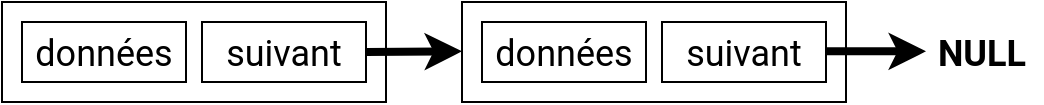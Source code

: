 <mxfile version="16.5.6" type="device"><diagram id="uS2pqMEqWUhLx6vajCAV" name="Page-1"><mxGraphModel dx="1422" dy="686" grid="1" gridSize="10" guides="1" tooltips="1" connect="1" arrows="1" fold="1" page="1" pageScale="1" pageWidth="850" pageHeight="1100" math="0" shadow="0"><root><mxCell id="0"/><mxCell id="1" parent="0"/><mxCell id="jKKwe19ZxfadC7UquqCz-1" value="" style="rounded=0;whiteSpace=wrap;html=1;fontSize=18;fontFamily=Roboto;fontSource=https%3A%2F%2Ffonts.googleapis.com%2Fcss%3Ffamily%3DRoboto;" vertex="1" parent="1"><mxGeometry x="40" y="40" width="192" height="50" as="geometry"/></mxCell><mxCell id="jKKwe19ZxfadC7UquqCz-2" value="&lt;font data-font-src=&quot;https://fonts.googleapis.com/css?family=Quicksand&quot;&gt;données&lt;/font&gt;" style="rounded=0;whiteSpace=wrap;html=1;fontSize=18;fontFamily=Roboto;fontSource=https%3A%2F%2Ffonts.googleapis.com%2Fcss%3Ffamily%3DRoboto;" vertex="1" parent="1"><mxGeometry x="50" y="50" width="82" height="30" as="geometry"/></mxCell><mxCell id="jKKwe19ZxfadC7UquqCz-3" value="&lt;font data-font-src=&quot;https://fonts.googleapis.com/css?family=Quicksand&quot;&gt;suivant&lt;/font&gt;" style="rounded=0;whiteSpace=wrap;html=1;fontSize=18;fontFamily=Roboto;fontSource=https%3A%2F%2Ffonts.googleapis.com%2Fcss%3Ffamily%3DRoboto;" vertex="1" parent="1"><mxGeometry x="140" y="50" width="82" height="30" as="geometry"/></mxCell><mxCell id="jKKwe19ZxfadC7UquqCz-4" value="" style="rounded=0;whiteSpace=wrap;html=1;fontSize=18;fontFamily=Roboto;fontSource=https%3A%2F%2Ffonts.googleapis.com%2Fcss%3Ffamily%3DRoboto;" vertex="1" parent="1"><mxGeometry x="270" y="40" width="192" height="50" as="geometry"/></mxCell><mxCell id="jKKwe19ZxfadC7UquqCz-5" value="&lt;font data-font-src=&quot;https://fonts.googleapis.com/css?family=Quicksand&quot;&gt;données&lt;/font&gt;" style="rounded=0;whiteSpace=wrap;html=1;fontSize=18;fontFamily=Roboto;fontSource=https%3A%2F%2Ffonts.googleapis.com%2Fcss%3Ffamily%3DRoboto;" vertex="1" parent="1"><mxGeometry x="280" y="50" width="82" height="30" as="geometry"/></mxCell><mxCell id="jKKwe19ZxfadC7UquqCz-6" value="&lt;font data-font-src=&quot;https://fonts.googleapis.com/css?family=Quicksand&quot;&gt;suivant&lt;br&gt;&lt;/font&gt;" style="rounded=0;whiteSpace=wrap;html=1;fontSize=18;fontFamily=Roboto;fontSource=https%3A%2F%2Ffonts.googleapis.com%2Fcss%3Ffamily%3DRoboto;" vertex="1" parent="1"><mxGeometry x="370" y="50" width="82" height="30" as="geometry"/></mxCell><mxCell id="jKKwe19ZxfadC7UquqCz-7" value="" style="endArrow=classic;html=1;rounded=0;fontSize=18;strokeWidth=4;fontFamily=Roboto;fontSource=https%3A%2F%2Ffonts.googleapis.com%2Fcss%3Ffamily%3DRoboto;" edge="1" parent="1"><mxGeometry width="50" height="50" relative="1" as="geometry"><mxPoint x="452" y="64.66" as="sourcePoint"/><mxPoint x="502" y="64.66" as="targetPoint"/></mxGeometry></mxCell><mxCell id="jKKwe19ZxfadC7UquqCz-8" value="" style="endArrow=classic;html=1;rounded=0;fontSize=18;strokeWidth=4;exitX=1;exitY=0.5;exitDx=0;exitDy=0;fontFamily=Roboto;fontSource=https%3A%2F%2Ffonts.googleapis.com%2Fcss%3Ffamily%3DRoboto;" edge="1" parent="1" source="jKKwe19ZxfadC7UquqCz-3"><mxGeometry width="50" height="50" relative="1" as="geometry"><mxPoint x="230" y="65" as="sourcePoint"/><mxPoint x="270" y="64.66" as="targetPoint"/></mxGeometry></mxCell><mxCell id="jKKwe19ZxfadC7UquqCz-18" value="&lt;font face=&quot;Roboto&quot; data-font-src=&quot;https://fonts.googleapis.com/css?family=Roboto&quot; size=&quot;1&quot;&gt;&lt;b style=&quot;font-size: 18px&quot;&gt;NULL&lt;/b&gt;&lt;/font&gt;" style="text;html=1;strokeColor=none;fillColor=none;align=center;verticalAlign=middle;whiteSpace=wrap;rounded=0;" vertex="1" parent="1"><mxGeometry x="500" y="50" width="60" height="30" as="geometry"/></mxCell></root></mxGraphModel></diagram></mxfile>